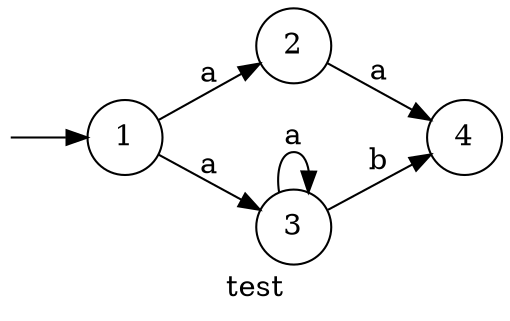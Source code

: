 digraph finite_state_machine {
  rankdir=LR;  
  size="8,5"  label="test"  node [shape = circle];
  __I__ [label="", style=invis, width=0]
  __I__ -> "1"
  "1" -> "2" [label = a];
  "1" -> "3" [label = a];
  "2" -> "4" [label = a];
  "3" -> "3" [label = a];
  "3" -> "4" [label = b];
}
